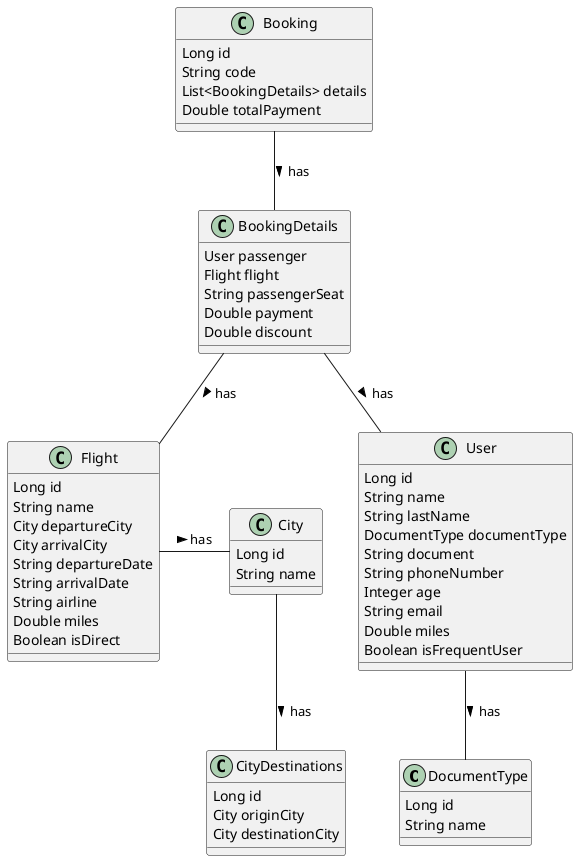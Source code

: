 @startuml

class DocumentType {
    Long id
    String name
}

class User {
    Long id
    String name
    String lastName
    DocumentType documentType
    String document
    String phoneNumber
    Integer age
    String email
    Double miles
    Boolean isFrequentUser
}

class City {
    Long id
    String name
}

class CityDestinations {
    Long id
    City originCity
    City destinationCity
}

class Flight {
    Long id
    String name
    City departureCity
    City arrivalCity 
    String departureDate
    String arrivalDate
    String airline
    Double miles
    Boolean isDirect
}

class Booking {
    Long id
    String code
    List<BookingDetails> details
    Double totalPayment
}

class BookingDetails {
    User passenger
    Flight flight
    String passengerSeat
    Double payment
    Double discount
}


User -- DocumentType: has >
City -- CityDestinations: has >
Booking -- BookingDetails: has >
BookingDetails -- User: has >
BookingDetails -- Flight: has >
Flight - City: has >


@enduml